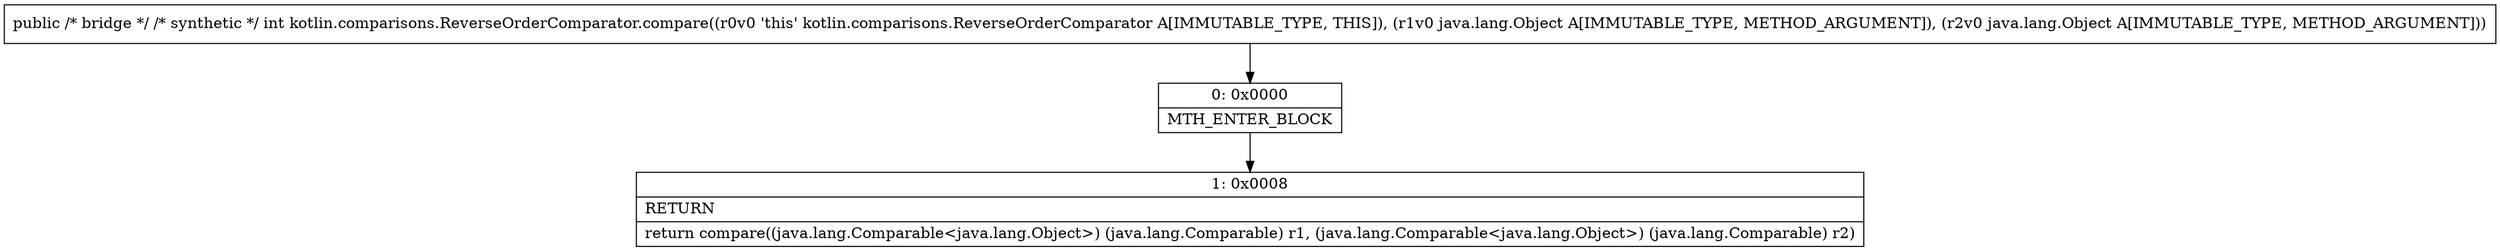 digraph "CFG forkotlin.comparisons.ReverseOrderComparator.compare(Ljava\/lang\/Object;Ljava\/lang\/Object;)I" {
Node_0 [shape=record,label="{0\:\ 0x0000|MTH_ENTER_BLOCK\l}"];
Node_1 [shape=record,label="{1\:\ 0x0008|RETURN\l|return compare((java.lang.Comparable\<java.lang.Object\>) (java.lang.Comparable) r1, (java.lang.Comparable\<java.lang.Object\>) (java.lang.Comparable) r2)\l}"];
MethodNode[shape=record,label="{public \/* bridge *\/ \/* synthetic *\/ int kotlin.comparisons.ReverseOrderComparator.compare((r0v0 'this' kotlin.comparisons.ReverseOrderComparator A[IMMUTABLE_TYPE, THIS]), (r1v0 java.lang.Object A[IMMUTABLE_TYPE, METHOD_ARGUMENT]), (r2v0 java.lang.Object A[IMMUTABLE_TYPE, METHOD_ARGUMENT])) }"];
MethodNode -> Node_0;
Node_0 -> Node_1;
}

